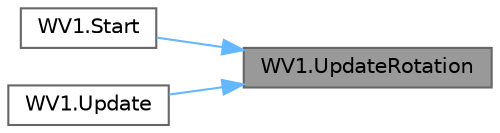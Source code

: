 digraph "WV1.UpdateRotation"
{
 // LATEX_PDF_SIZE
  bgcolor="transparent";
  edge [fontname=Helvetica,fontsize=10,labelfontname=Helvetica,labelfontsize=10];
  node [fontname=Helvetica,fontsize=10,shape=box,height=0.2,width=0.4];
  rankdir="RL";
  Node1 [id="Node000001",label="WV1.UpdateRotation",height=0.2,width=0.4,color="gray40", fillcolor="grey60", style="filled", fontcolor="black",tooltip="This method updates the rotation of the switch."];
  Node1 -> Node2 [id="edge1_Node000001_Node000002",dir="back",color="steelblue1",style="solid",tooltip=" "];
  Node2 [id="Node000002",label="WV1.Start",height=0.2,width=0.4,color="grey40", fillcolor="white", style="filled",URL="$class_w_v1.html#a91529037b395d5b320da9a1e7f5d4f8d",tooltip="This method initializes the WV1 instance, sets the initial rotation of the switch and initializes the..."];
  Node1 -> Node3 [id="edge2_Node000001_Node000003",dir="back",color="steelblue1",style="solid",tooltip=" "];
  Node3 [id="Node000003",label="WV1.Update",height=0.2,width=0.4,color="grey40", fillcolor="white", style="filled",URL="$class_w_v1.html#a541284ede97d0de1191d702b760e125b",tooltip="This method updates the rotation of the switch based on the current value of Percent."];
}
